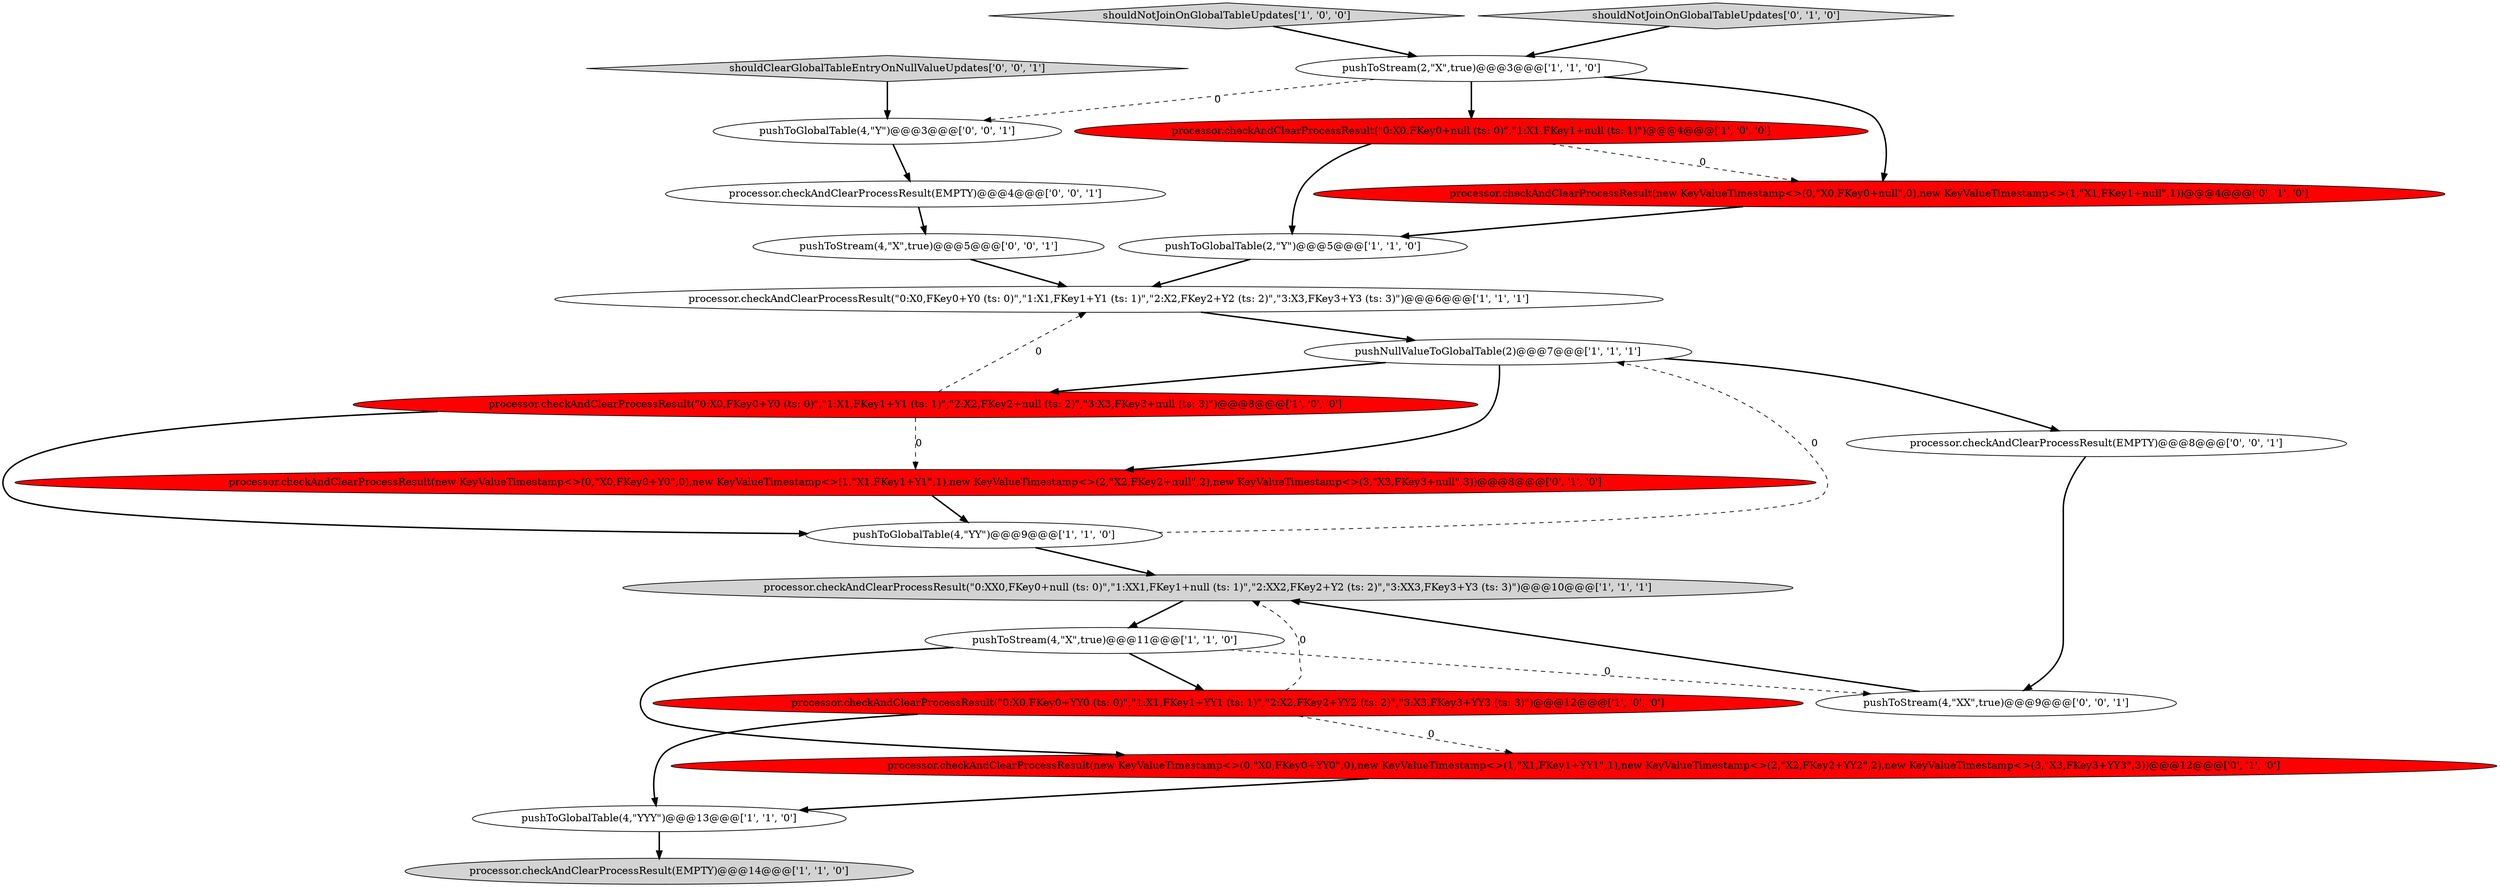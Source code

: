 digraph {
20 [style = filled, label = "shouldClearGlobalTableEntryOnNullValueUpdates['0', '0', '1']", fillcolor = lightgray, shape = diamond image = "AAA0AAABBB3BBB"];
21 [style = filled, label = "pushToStream(4,\"X\",true)@@@5@@@['0', '0', '1']", fillcolor = white, shape = ellipse image = "AAA0AAABBB3BBB"];
8 [style = filled, label = "pushToStream(2,\"X\",true)@@@3@@@['1', '1', '0']", fillcolor = white, shape = ellipse image = "AAA0AAABBB1BBB"];
19 [style = filled, label = "processor.checkAndClearProcessResult(EMPTY)@@@4@@@['0', '0', '1']", fillcolor = white, shape = ellipse image = "AAA0AAABBB3BBB"];
12 [style = filled, label = "pushToGlobalTable(2,\"Y\")@@@5@@@['1', '1', '0']", fillcolor = white, shape = ellipse image = "AAA0AAABBB1BBB"];
0 [style = filled, label = "pushToStream(4,\"X\",true)@@@11@@@['1', '1', '0']", fillcolor = white, shape = ellipse image = "AAA0AAABBB1BBB"];
3 [style = filled, label = "pushNullValueToGlobalTable(2)@@@7@@@['1', '1', '1']", fillcolor = white, shape = ellipse image = "AAA0AAABBB1BBB"];
10 [style = filled, label = "pushToGlobalTable(4,\"YY\")@@@9@@@['1', '1', '0']", fillcolor = white, shape = ellipse image = "AAA0AAABBB1BBB"];
16 [style = filled, label = "processor.checkAndClearProcessResult(new KeyValueTimestamp<>(0,\"X0,FKey0+null\",0),new KeyValueTimestamp<>(1,\"X1,FKey1+null\",1))@@@4@@@['0', '1', '0']", fillcolor = red, shape = ellipse image = "AAA1AAABBB2BBB"];
2 [style = filled, label = "processor.checkAndClearProcessResult(\"0:X0,FKey0+Y0 (ts: 0)\",\"1:X1,FKey1+Y1 (ts: 1)\",\"2:X2,FKey2+null (ts: 2)\",\"3:X3,FKey3+null (ts: 3)\")@@@8@@@['1', '0', '0']", fillcolor = red, shape = ellipse image = "AAA1AAABBB1BBB"];
9 [style = filled, label = "processor.checkAndClearProcessResult(\"0:X0,FKey0+YY0 (ts: 0)\",\"1:X1,FKey1+YY1 (ts: 1)\",\"2:X2,FKey2+YY2 (ts: 2)\",\"3:X3,FKey3+YY3 (ts: 3)\")@@@12@@@['1', '0', '0']", fillcolor = red, shape = ellipse image = "AAA1AAABBB1BBB"];
18 [style = filled, label = "pushToStream(4,\"XX\",true)@@@9@@@['0', '0', '1']", fillcolor = white, shape = ellipse image = "AAA0AAABBB3BBB"];
14 [style = filled, label = "processor.checkAndClearProcessResult(new KeyValueTimestamp<>(0,\"X0,FKey0+Y0\",0),new KeyValueTimestamp<>(1,\"X1,FKey1+Y1\",1),new KeyValueTimestamp<>(2,\"X2,FKey2+null\",2),new KeyValueTimestamp<>(3,\"X3,FKey3+null\",3))@@@8@@@['0', '1', '0']", fillcolor = red, shape = ellipse image = "AAA1AAABBB2BBB"];
13 [style = filled, label = "processor.checkAndClearProcessResult(new KeyValueTimestamp<>(0,\"X0,FKey0+YY0\",0),new KeyValueTimestamp<>(1,\"X1,FKey1+YY1\",1),new KeyValueTimestamp<>(2,\"X2,FKey2+YY2\",2),new KeyValueTimestamp<>(3,\"X3,FKey3+YY3\",3))@@@12@@@['0', '1', '0']", fillcolor = red, shape = ellipse image = "AAA1AAABBB2BBB"];
17 [style = filled, label = "pushToGlobalTable(4,\"Y\")@@@3@@@['0', '0', '1']", fillcolor = white, shape = ellipse image = "AAA0AAABBB3BBB"];
22 [style = filled, label = "processor.checkAndClearProcessResult(EMPTY)@@@8@@@['0', '0', '1']", fillcolor = white, shape = ellipse image = "AAA0AAABBB3BBB"];
1 [style = filled, label = "shouldNotJoinOnGlobalTableUpdates['1', '0', '0']", fillcolor = lightgray, shape = diamond image = "AAA0AAABBB1BBB"];
7 [style = filled, label = "processor.checkAndClearProcessResult(\"0:X0,FKey0+Y0 (ts: 0)\",\"1:X1,FKey1+Y1 (ts: 1)\",\"2:X2,FKey2+Y2 (ts: 2)\",\"3:X3,FKey3+Y3 (ts: 3)\")@@@6@@@['1', '1', '1']", fillcolor = white, shape = ellipse image = "AAA0AAABBB1BBB"];
6 [style = filled, label = "processor.checkAndClearProcessResult(\"0:XX0,FKey0+null (ts: 0)\",\"1:XX1,FKey1+null (ts: 1)\",\"2:XX2,FKey2+Y2 (ts: 2)\",\"3:XX3,FKey3+Y3 (ts: 3)\")@@@10@@@['1', '1', '1']", fillcolor = lightgray, shape = ellipse image = "AAA0AAABBB1BBB"];
15 [style = filled, label = "shouldNotJoinOnGlobalTableUpdates['0', '1', '0']", fillcolor = lightgray, shape = diamond image = "AAA0AAABBB2BBB"];
11 [style = filled, label = "pushToGlobalTable(4,\"YYY\")@@@13@@@['1', '1', '0']", fillcolor = white, shape = ellipse image = "AAA0AAABBB1BBB"];
5 [style = filled, label = "processor.checkAndClearProcessResult(\"0:X0,FKey0+null (ts: 0)\",\"1:X1,FKey1+null (ts: 1)\")@@@4@@@['1', '0', '0']", fillcolor = red, shape = ellipse image = "AAA1AAABBB1BBB"];
4 [style = filled, label = "processor.checkAndClearProcessResult(EMPTY)@@@14@@@['1', '1', '0']", fillcolor = lightgray, shape = ellipse image = "AAA0AAABBB1BBB"];
8->16 [style = bold, label=""];
0->9 [style = bold, label=""];
20->17 [style = bold, label=""];
1->8 [style = bold, label=""];
9->11 [style = bold, label=""];
0->13 [style = bold, label=""];
10->3 [style = dashed, label="0"];
3->14 [style = bold, label=""];
11->4 [style = bold, label=""];
14->10 [style = bold, label=""];
6->0 [style = bold, label=""];
2->7 [style = dashed, label="0"];
2->10 [style = bold, label=""];
3->22 [style = bold, label=""];
13->11 [style = bold, label=""];
10->6 [style = bold, label=""];
17->19 [style = bold, label=""];
12->7 [style = bold, label=""];
7->3 [style = bold, label=""];
9->6 [style = dashed, label="0"];
5->16 [style = dashed, label="0"];
22->18 [style = bold, label=""];
2->14 [style = dashed, label="0"];
3->2 [style = bold, label=""];
8->5 [style = bold, label=""];
5->12 [style = bold, label=""];
18->6 [style = bold, label=""];
9->13 [style = dashed, label="0"];
21->7 [style = bold, label=""];
8->17 [style = dashed, label="0"];
0->18 [style = dashed, label="0"];
16->12 [style = bold, label=""];
15->8 [style = bold, label=""];
19->21 [style = bold, label=""];
}
